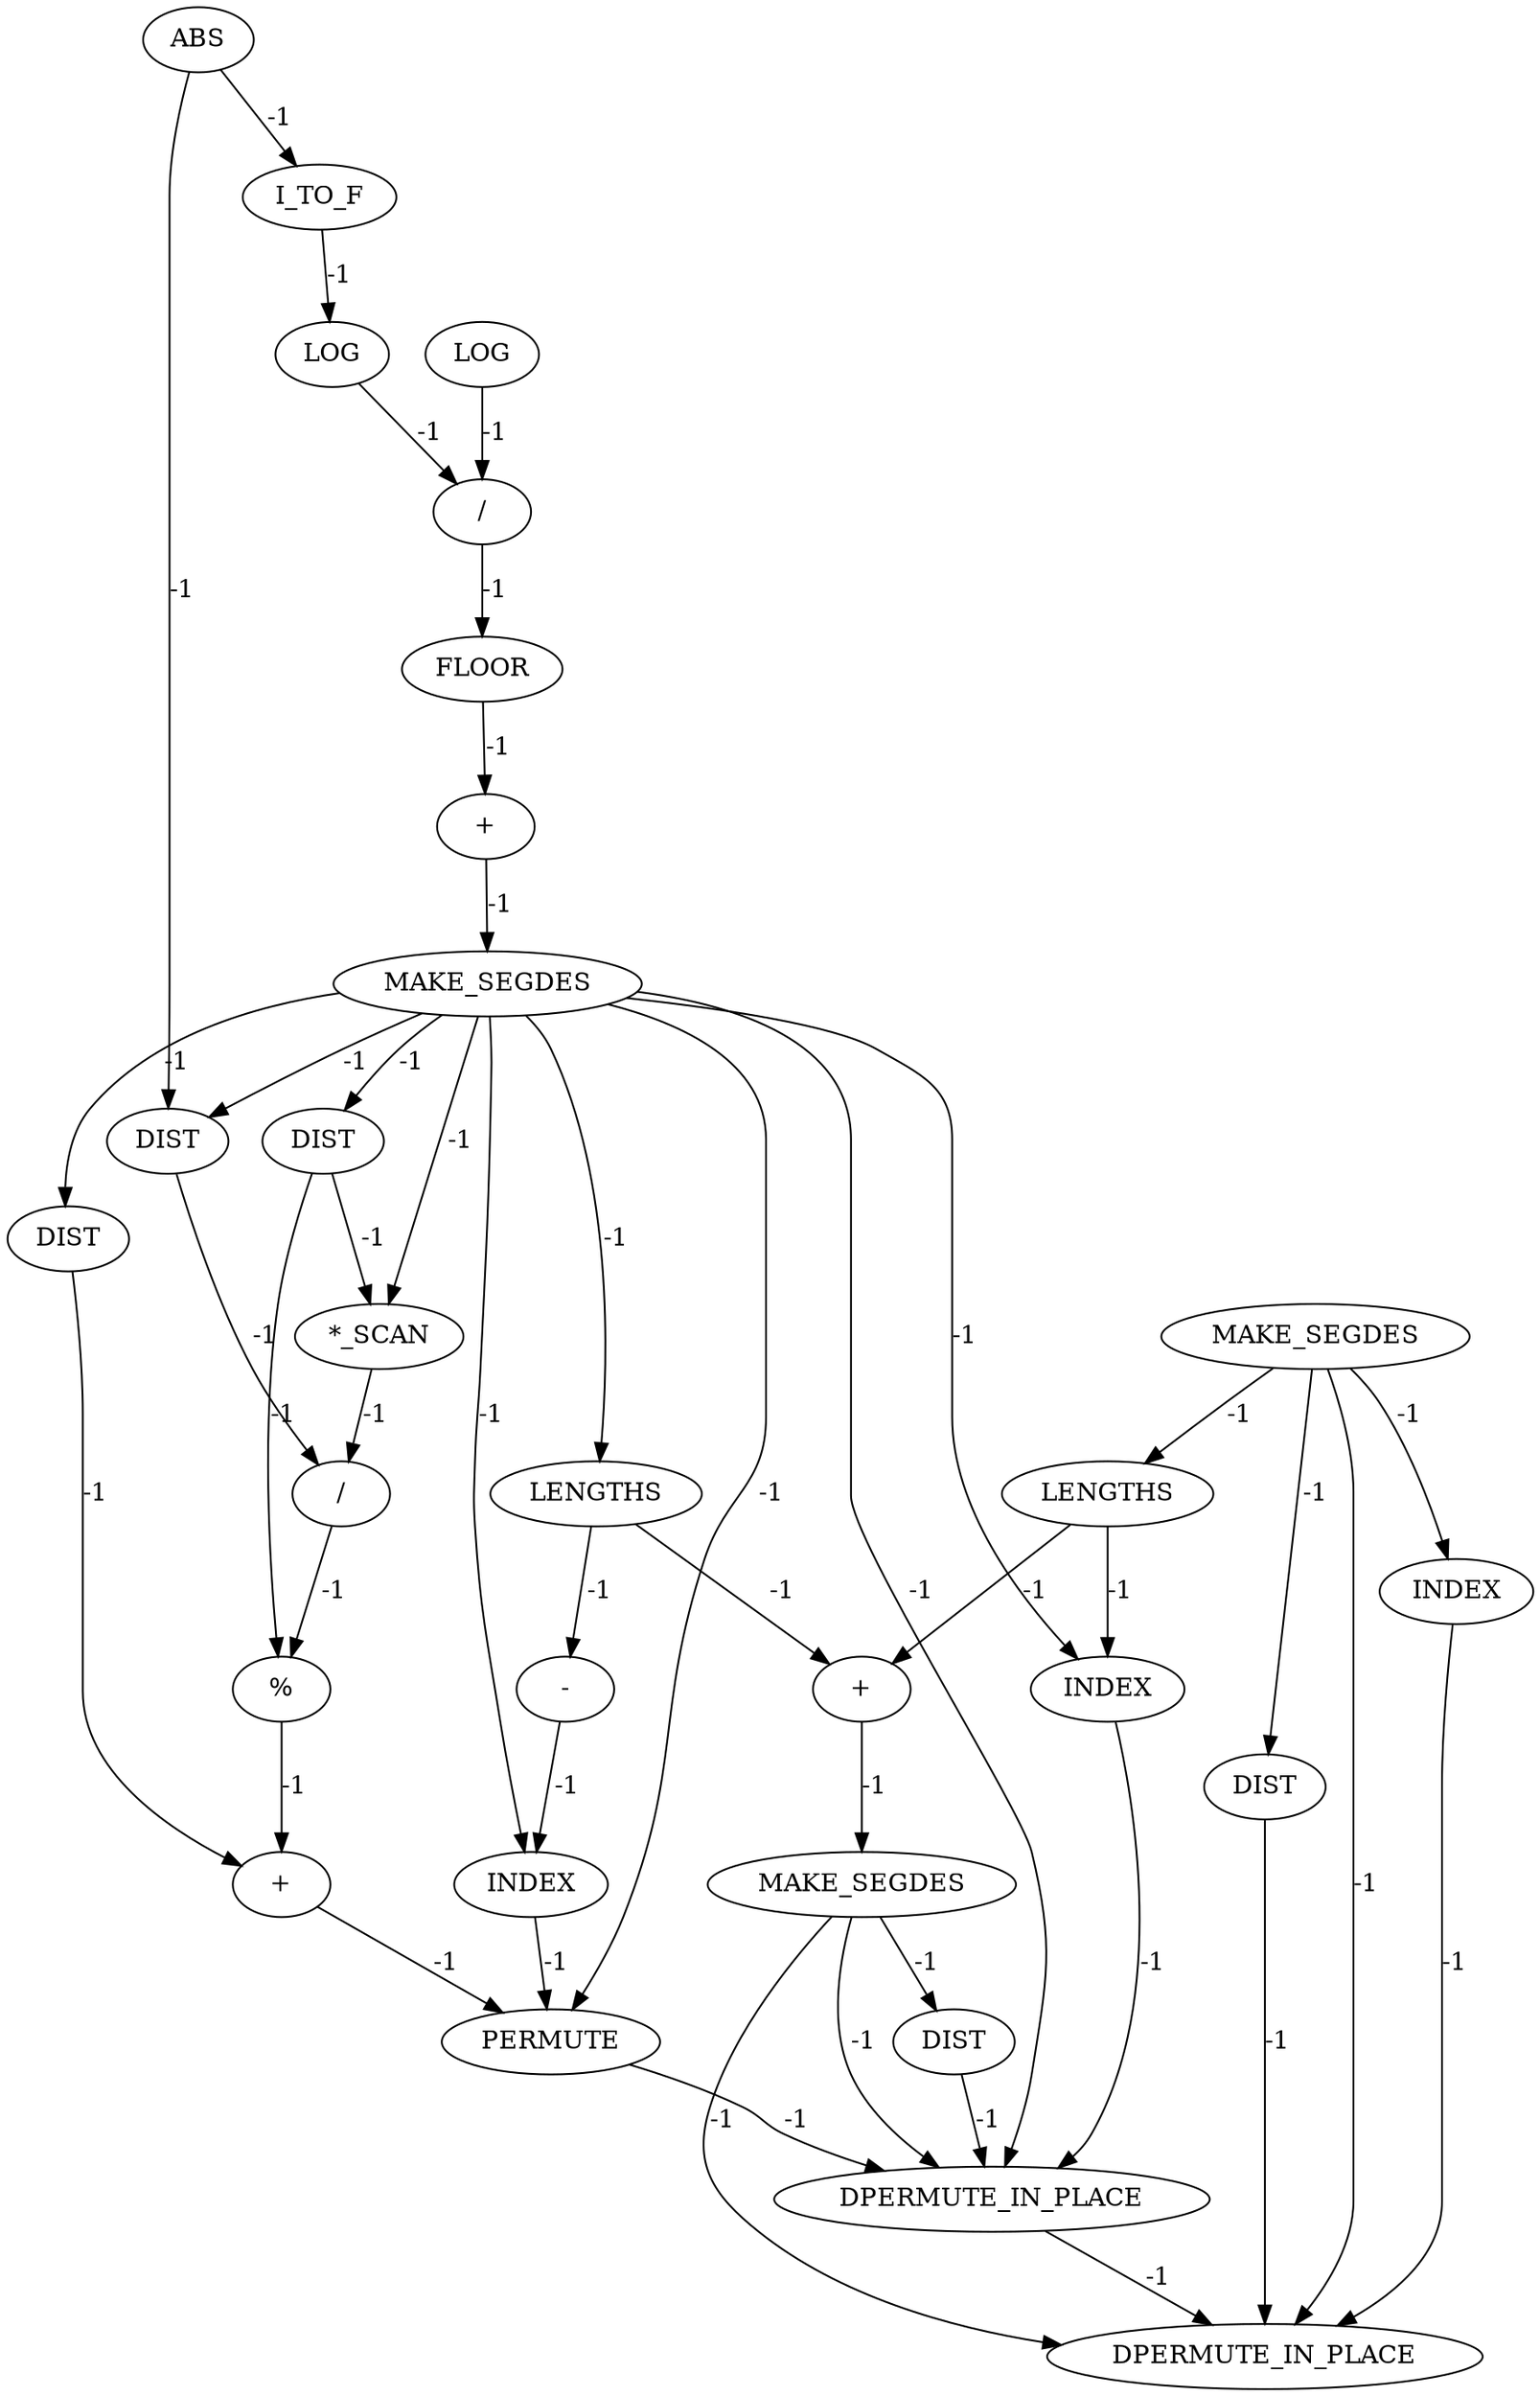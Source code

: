 digraph {
	maximal_independent_set_large_grid_INST_1410 [label=ABS cost=0]
	maximal_independent_set_large_grid_INST_5531 [label=MAKE_SEGDES cost=0]
	maximal_independent_set_large_grid_INST_5544 [label=DIST cost=0]
	maximal_independent_set_large_grid_INST_5651 [label=DIST cost=0]
	maximal_independent_set_large_grid_INST_5526 [label="/" cost=0]
	maximal_independent_set_large_grid_INST_5581 [label="-" cost=0]
	maximal_independent_set_large_grid_INST_5617 [label=INDEX cost=0]
	maximal_independent_set_large_grid_INST_5521 [label=LOG cost=0]
	maximal_independent_set_large_grid_INST_5551 [label=DIST cost=0]
	maximal_independent_set_large_grid_INST_5518 [label=I_TO_F cost=0]
	maximal_independent_set_large_grid_INST_5597 [label=PERMUTE cost=0]
	maximal_independent_set_large_grid_INST_5528 [label="+" cost=0]
	maximal_independent_set_large_grid_INST_5600 [label=MAKE_SEGDES cost=0]
	maximal_independent_set_large_grid_INST_5573 [label="+" cost=0]
	maximal_independent_set_large_grid_INST_5570 [label="%" cost=0]
	maximal_independent_set_large_grid_INST_5629 [label=INDEX cost=0]
	maximal_independent_set_large_grid_INST_5539 [label="*_SCAN" cost=0]
	maximal_independent_set_large_grid_INST_5606 [label=DIST cost=0]
	maximal_independent_set_large_grid_INST_5537 [label=DIST cost=0]
	maximal_independent_set_large_grid_INST_5579 [label=LENGTHS cost=0]
	maximal_independent_set_large_grid_INST_5645 [label=MAKE_SEGDES cost=0]
	maximal_independent_set_large_grid_INST_5523 [label=LOG cost=0]
	maximal_independent_set_large_grid_INST_5559 [label="/" cost=0]
	maximal_independent_set_large_grid_INST_5589 [label=INDEX cost=0]
	maximal_independent_set_large_grid_INST_5527 [label=FLOOR cost=0]
	maximal_independent_set_large_grid_INST_5621 [label=LENGTHS cost=0]
	maximal_independent_set_large_grid_INST_6020 [label=DPERMUTE_IN_PLACE cost=0]
	maximal_independent_set_large_grid_INST_5640 [label="+" cost=0]
	maximal_independent_set_large_grid_INST_6019 [label=DPERMUTE_IN_PLACE cost=0]
	maximal_independent_set_large_grid_INST_1410 -> maximal_independent_set_large_grid_INST_5518 [label=-1 cost=-1]
	maximal_independent_set_large_grid_INST_1410 -> maximal_independent_set_large_grid_INST_5544 [label=-1 cost=-1]
	maximal_independent_set_large_grid_INST_5531 -> maximal_independent_set_large_grid_INST_5537 [label=-1 cost=-1]
	maximal_independent_set_large_grid_INST_5531 -> maximal_independent_set_large_grid_INST_5539 [label=-1 cost=-1]
	maximal_independent_set_large_grid_INST_5531 -> maximal_independent_set_large_grid_INST_5544 [label=-1 cost=-1]
	maximal_independent_set_large_grid_INST_5531 -> maximal_independent_set_large_grid_INST_5551 [label=-1 cost=-1]
	maximal_independent_set_large_grid_INST_5531 -> maximal_independent_set_large_grid_INST_5579 [label=-1 cost=-1]
	maximal_independent_set_large_grid_INST_5531 -> maximal_independent_set_large_grid_INST_5589 [label=-1 cost=-1]
	maximal_independent_set_large_grid_INST_5531 -> maximal_independent_set_large_grid_INST_5597 [label=-1 cost=-1]
	maximal_independent_set_large_grid_INST_5531 -> maximal_independent_set_large_grid_INST_5629 [label=-1 cost=-1]
	maximal_independent_set_large_grid_INST_5531 -> maximal_independent_set_large_grid_INST_6019 [label=-1 cost=-1]
	maximal_independent_set_large_grid_INST_5544 -> maximal_independent_set_large_grid_INST_5559 [label=-1 cost=-1]
	maximal_independent_set_large_grid_INST_5651 -> maximal_independent_set_large_grid_INST_6019 [label=-1 cost=-1]
	maximal_independent_set_large_grid_INST_5526 -> maximal_independent_set_large_grid_INST_5527 [label=-1 cost=-1]
	maximal_independent_set_large_grid_INST_5581 -> maximal_independent_set_large_grid_INST_5589 [label=-1 cost=-1]
	maximal_independent_set_large_grid_INST_5617 -> maximal_independent_set_large_grid_INST_6020 [label=-1 cost=-1]
	maximal_independent_set_large_grid_INST_5521 -> maximal_independent_set_large_grid_INST_5526 [label=-1 cost=-1]
	maximal_independent_set_large_grid_INST_5551 -> maximal_independent_set_large_grid_INST_5573 [label=-1 cost=-1]
	maximal_independent_set_large_grid_INST_5518 -> maximal_independent_set_large_grid_INST_5521 [label=-1 cost=-1]
	maximal_independent_set_large_grid_INST_5597 -> maximal_independent_set_large_grid_INST_6019 [label=-1 cost=-1]
	maximal_independent_set_large_grid_INST_5528 -> maximal_independent_set_large_grid_INST_5531 [label=-1 cost=-1]
	maximal_independent_set_large_grid_INST_5600 -> maximal_independent_set_large_grid_INST_5606 [label=-1 cost=-1]
	maximal_independent_set_large_grid_INST_5600 -> maximal_independent_set_large_grid_INST_5617 [label=-1 cost=-1]
	maximal_independent_set_large_grid_INST_5600 -> maximal_independent_set_large_grid_INST_5621 [label=-1 cost=-1]
	maximal_independent_set_large_grid_INST_5600 -> maximal_independent_set_large_grid_INST_6020 [label=-1 cost=-1]
	maximal_independent_set_large_grid_INST_5573 -> maximal_independent_set_large_grid_INST_5597 [label=-1 cost=-1]
	maximal_independent_set_large_grid_INST_5570 -> maximal_independent_set_large_grid_INST_5573 [label=-1 cost=-1]
	maximal_independent_set_large_grid_INST_5629 -> maximal_independent_set_large_grid_INST_6019 [label=-1 cost=-1]
	maximal_independent_set_large_grid_INST_5539 -> maximal_independent_set_large_grid_INST_5559 [label=-1 cost=-1]
	maximal_independent_set_large_grid_INST_5606 -> maximal_independent_set_large_grid_INST_6020 [label=-1 cost=-1]
	maximal_independent_set_large_grid_INST_5537 -> maximal_independent_set_large_grid_INST_5539 [label=-1 cost=-1]
	maximal_independent_set_large_grid_INST_5537 -> maximal_independent_set_large_grid_INST_5570 [label=-1 cost=-1]
	maximal_independent_set_large_grid_INST_5579 -> maximal_independent_set_large_grid_INST_5581 [label=-1 cost=-1]
	maximal_independent_set_large_grid_INST_5579 -> maximal_independent_set_large_grid_INST_5640 [label=-1 cost=-1]
	maximal_independent_set_large_grid_INST_5645 -> maximal_independent_set_large_grid_INST_5651 [label=-1 cost=-1]
	maximal_independent_set_large_grid_INST_5645 -> maximal_independent_set_large_grid_INST_6019 [label=-1 cost=-1]
	maximal_independent_set_large_grid_INST_5645 -> maximal_independent_set_large_grid_INST_6020 [label=-1 cost=-1]
	maximal_independent_set_large_grid_INST_5523 -> maximal_independent_set_large_grid_INST_5526 [label=-1 cost=-1]
	maximal_independent_set_large_grid_INST_5559 -> maximal_independent_set_large_grid_INST_5570 [label=-1 cost=-1]
	maximal_independent_set_large_grid_INST_5589 -> maximal_independent_set_large_grid_INST_5597 [label=-1 cost=-1]
	maximal_independent_set_large_grid_INST_5527 -> maximal_independent_set_large_grid_INST_5528 [label=-1 cost=-1]
	maximal_independent_set_large_grid_INST_5621 -> maximal_independent_set_large_grid_INST_5629 [label=-1 cost=-1]
	maximal_independent_set_large_grid_INST_5621 -> maximal_independent_set_large_grid_INST_5640 [label=-1 cost=-1]
	maximal_independent_set_large_grid_INST_5640 -> maximal_independent_set_large_grid_INST_5645 [label=-1 cost=-1]
	maximal_independent_set_large_grid_INST_6019 -> maximal_independent_set_large_grid_INST_6020 [label=-1 cost=-1]
}
